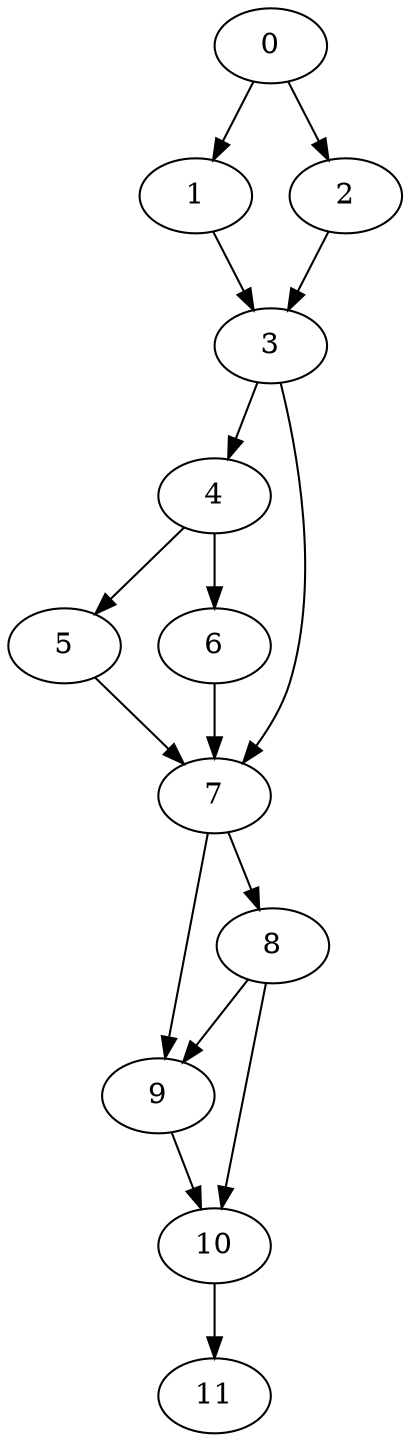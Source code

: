 digraph {
	0
	1
	2
	3
	4
	5
	6
	7
	8
	9
	10
	11
	7 -> 9
	8 -> 9
	8 -> 10
	9 -> 10
	10 -> 11
	0 -> 1
	0 -> 2
	7 -> 8
	3 -> 7
	5 -> 7
	6 -> 7
	1 -> 3
	2 -> 3
	3 -> 4
	4 -> 5
	4 -> 6
}

